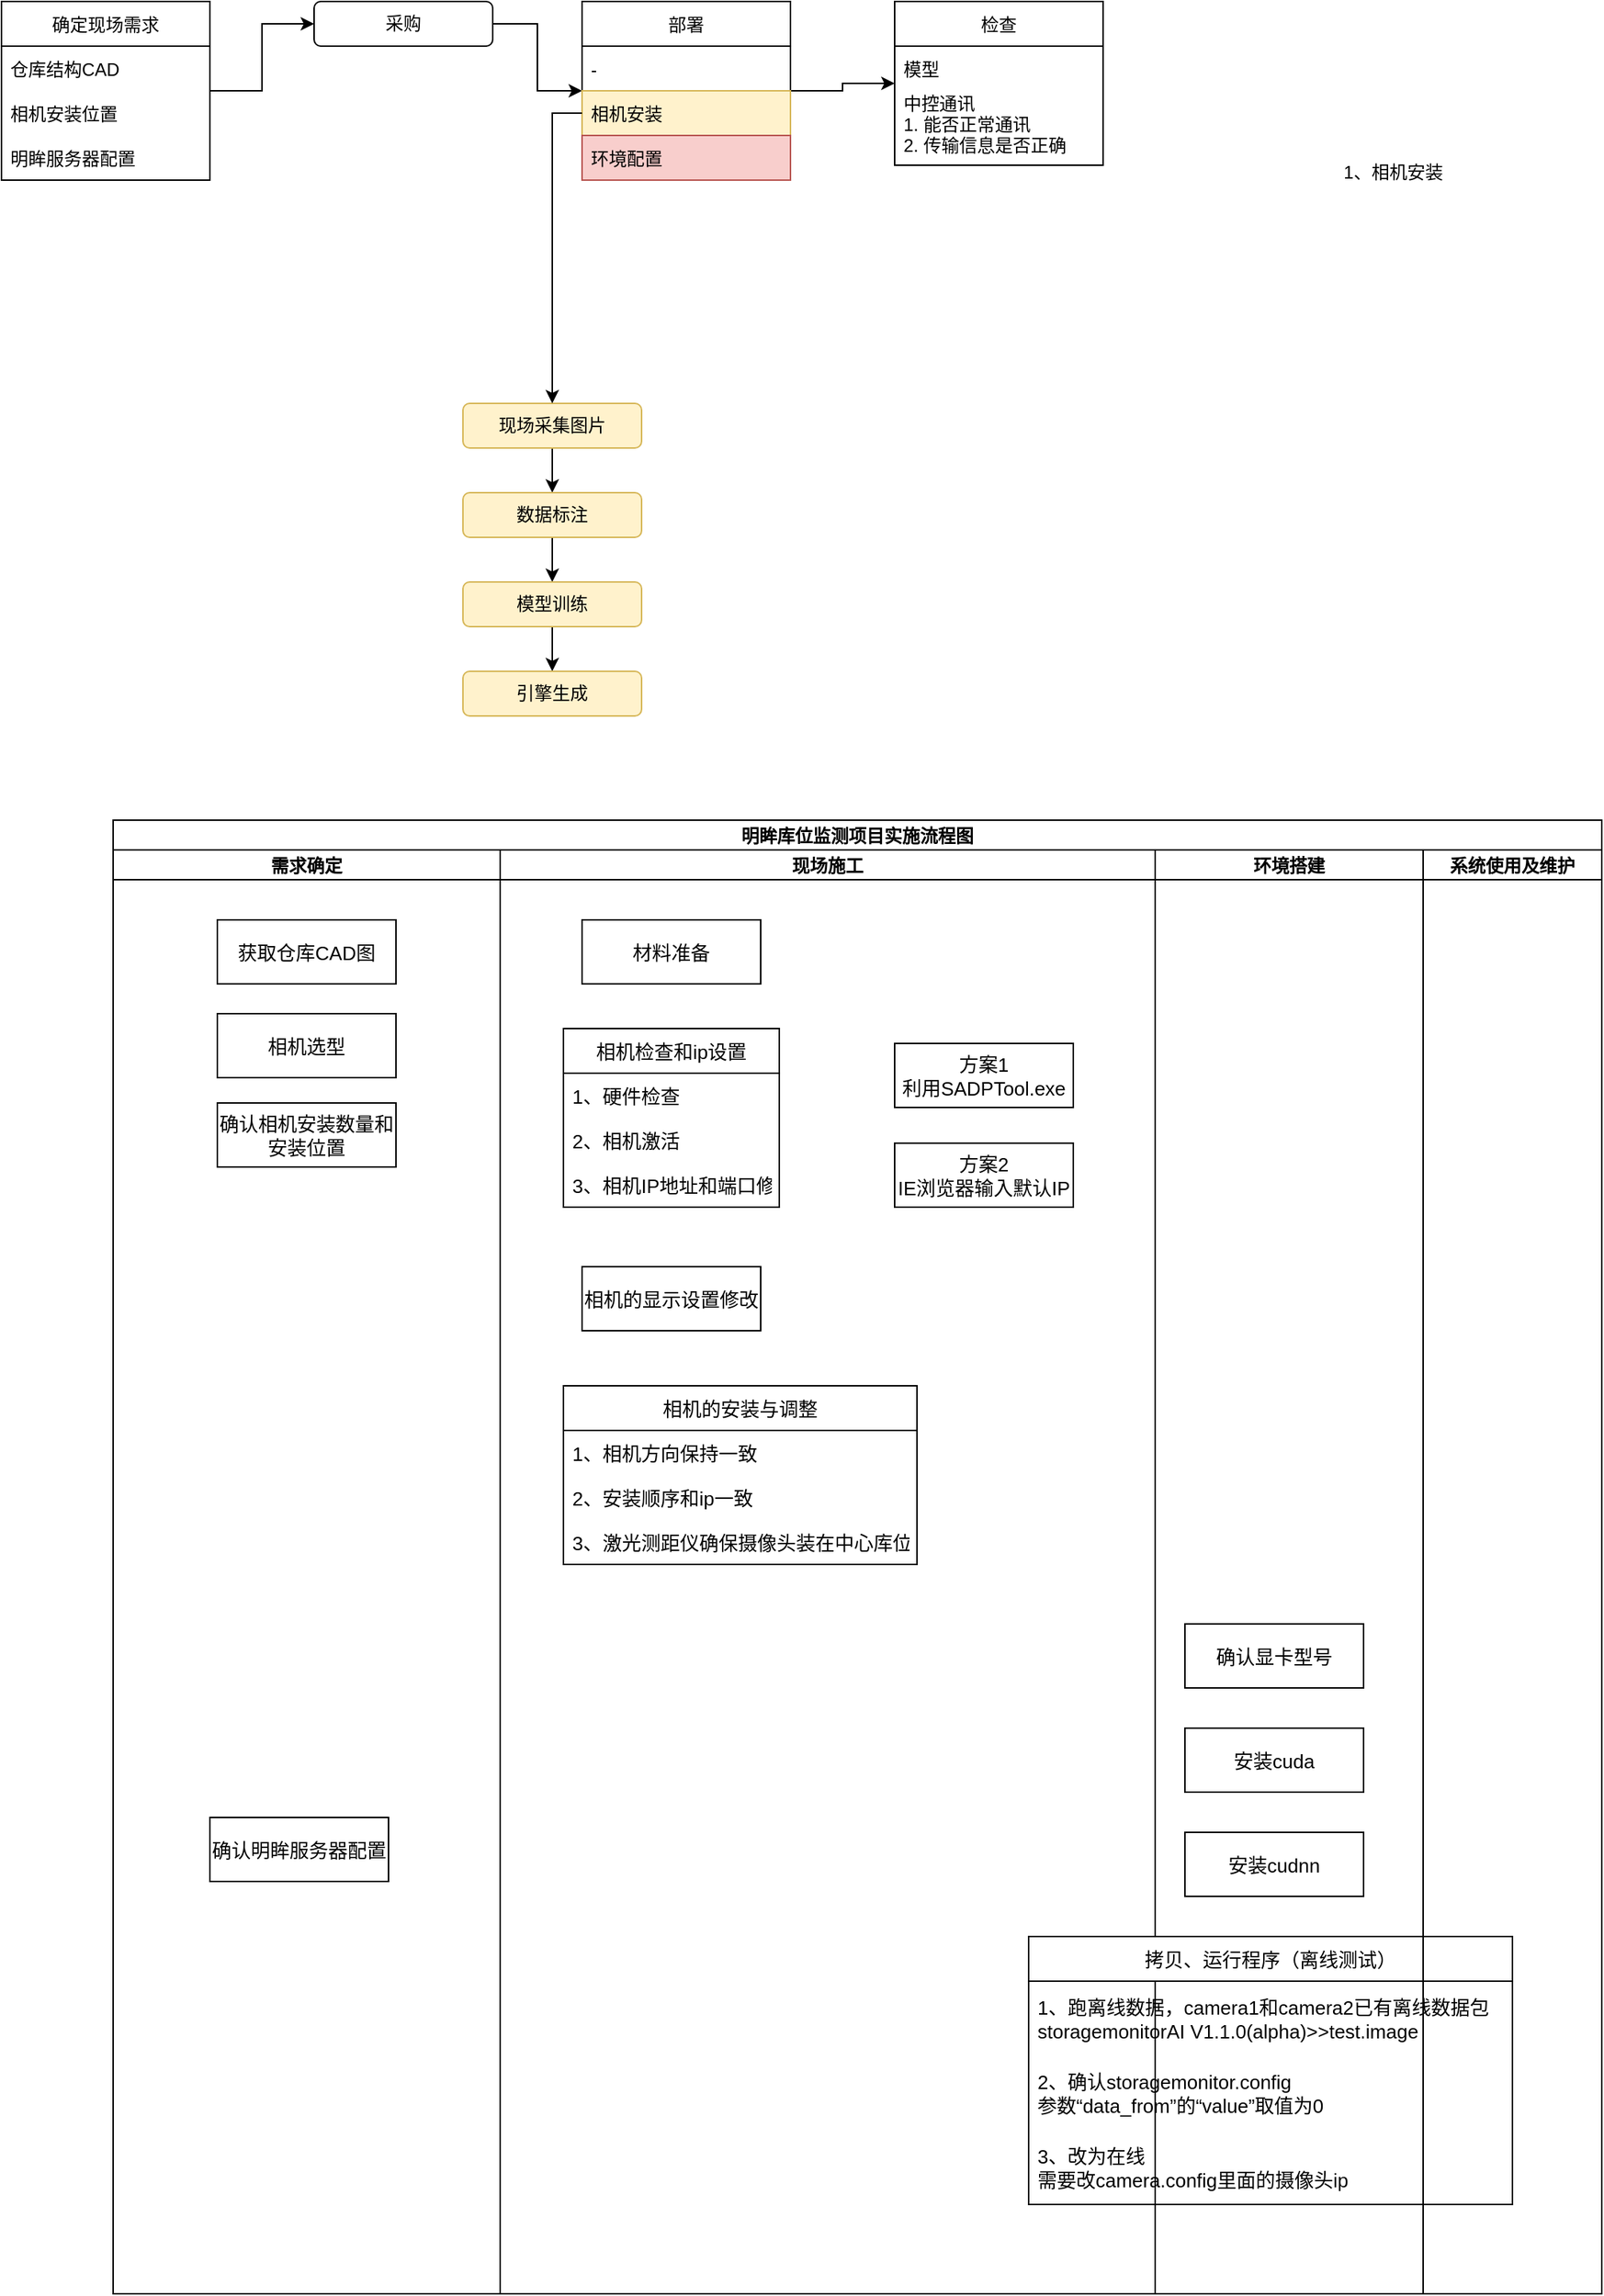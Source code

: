 <mxfile version="15.7.4" type="github" pages="2">
  <diagram id="qTN_XoGzaRHSL3tezx0D" name="Page-1">
    <mxGraphModel dx="606" dy="566" grid="1" gridSize="10" guides="1" tooltips="1" connect="1" arrows="1" fold="1" page="1" pageScale="1" pageWidth="1169" pageHeight="1654" math="0" shadow="0">
      <root>
        <mxCell id="g2Watqp7JFzsTT7KAdyt-0" />
        <mxCell id="g2Watqp7JFzsTT7KAdyt-1" parent="g2Watqp7JFzsTT7KAdyt-0" />
        <mxCell id="6f_oYXsTy6TNFd8znZWn-15" style="edgeStyle=orthogonalEdgeStyle;rounded=0;orthogonalLoop=1;jettySize=auto;html=1;entryX=0;entryY=0.5;entryDx=0;entryDy=0;" parent="g2Watqp7JFzsTT7KAdyt-1" source="6f_oYXsTy6TNFd8znZWn-1" target="6f_oYXsTy6TNFd8znZWn-9" edge="1">
          <mxGeometry relative="1" as="geometry" />
        </mxCell>
        <mxCell id="6f_oYXsTy6TNFd8znZWn-1" value="采购" style="rounded=1;whiteSpace=wrap;html=1;" parent="g2Watqp7JFzsTT7KAdyt-1" vertex="1">
          <mxGeometry x="310" y="210" width="120" height="30" as="geometry" />
        </mxCell>
        <mxCell id="6f_oYXsTy6TNFd8znZWn-14" value="" style="edgeStyle=orthogonalEdgeStyle;rounded=0;orthogonalLoop=1;jettySize=auto;html=1;" parent="g2Watqp7JFzsTT7KAdyt-1" source="6f_oYXsTy6TNFd8znZWn-4" target="6f_oYXsTy6TNFd8znZWn-1" edge="1">
          <mxGeometry relative="1" as="geometry" />
        </mxCell>
        <mxCell id="6f_oYXsTy6TNFd8znZWn-4" value="确定现场需求" style="swimlane;fontStyle=0;childLayout=stackLayout;horizontal=1;startSize=30;horizontalStack=0;resizeParent=1;resizeParentMax=0;resizeLast=0;collapsible=1;marginBottom=0;" parent="g2Watqp7JFzsTT7KAdyt-1" vertex="1">
          <mxGeometry x="100" y="210" width="140" height="120" as="geometry">
            <mxRectangle x="100" y="210" width="100" height="30" as="alternateBounds" />
          </mxGeometry>
        </mxCell>
        <mxCell id="6f_oYXsTy6TNFd8znZWn-5" value="仓库结构CAD" style="text;strokeColor=none;fillColor=none;align=left;verticalAlign=middle;spacingLeft=4;spacingRight=4;overflow=hidden;points=[[0,0.5],[1,0.5]];portConstraint=eastwest;rotatable=0;" parent="6f_oYXsTy6TNFd8znZWn-4" vertex="1">
          <mxGeometry y="30" width="140" height="30" as="geometry" />
        </mxCell>
        <mxCell id="6f_oYXsTy6TNFd8znZWn-6" value="相机安装位置" style="text;strokeColor=none;fillColor=none;align=left;verticalAlign=middle;spacingLeft=4;spacingRight=4;overflow=hidden;points=[[0,0.5],[1,0.5]];portConstraint=eastwest;rotatable=0;" parent="6f_oYXsTy6TNFd8znZWn-4" vertex="1">
          <mxGeometry y="60" width="140" height="30" as="geometry" />
        </mxCell>
        <mxCell id="6f_oYXsTy6TNFd8znZWn-7" value="明眸服务器配置" style="text;strokeColor=none;fillColor=none;align=left;verticalAlign=middle;spacingLeft=4;spacingRight=4;overflow=hidden;points=[[0,0.5],[1,0.5]];portConstraint=eastwest;rotatable=0;" parent="6f_oYXsTy6TNFd8znZWn-4" vertex="1">
          <mxGeometry y="90" width="140" height="30" as="geometry" />
        </mxCell>
        <mxCell id="gipt9TQsbMayV0EHitgy-10" style="edgeStyle=orthogonalEdgeStyle;rounded=0;orthogonalLoop=1;jettySize=auto;html=1;exitX=1;exitY=0.5;exitDx=0;exitDy=0;entryX=0;entryY=0.5;entryDx=0;entryDy=0;" edge="1" parent="g2Watqp7JFzsTT7KAdyt-1" source="6f_oYXsTy6TNFd8znZWn-9" target="gipt9TQsbMayV0EHitgy-6">
          <mxGeometry relative="1" as="geometry" />
        </mxCell>
        <mxCell id="6f_oYXsTy6TNFd8znZWn-9" value="部署" style="swimlane;fontStyle=0;childLayout=stackLayout;horizontal=1;startSize=30;horizontalStack=0;resizeParent=1;resizeParentMax=0;resizeLast=0;collapsible=1;marginBottom=0;" parent="g2Watqp7JFzsTT7KAdyt-1" vertex="1">
          <mxGeometry x="490" y="210" width="140" height="120" as="geometry">
            <mxRectangle x="490" y="210" width="60" height="30" as="alternateBounds" />
          </mxGeometry>
        </mxCell>
        <mxCell id="6f_oYXsTy6TNFd8znZWn-10" value="-" style="text;strokeColor=none;fillColor=none;align=left;verticalAlign=middle;spacingLeft=4;spacingRight=4;overflow=hidden;points=[[0,0.5],[1,0.5]];portConstraint=eastwest;rotatable=0;" parent="6f_oYXsTy6TNFd8znZWn-9" vertex="1">
          <mxGeometry y="30" width="140" height="30" as="geometry" />
        </mxCell>
        <mxCell id="6f_oYXsTy6TNFd8znZWn-11" value="相机安装" style="text;strokeColor=#d6b656;fillColor=#fff2cc;align=left;verticalAlign=middle;spacingLeft=4;spacingRight=4;overflow=hidden;points=[[0,0.5],[1,0.5]];portConstraint=eastwest;rotatable=0;" parent="6f_oYXsTy6TNFd8znZWn-9" vertex="1">
          <mxGeometry y="60" width="140" height="30" as="geometry" />
        </mxCell>
        <mxCell id="6f_oYXsTy6TNFd8znZWn-12" value="环境配置" style="text;strokeColor=#b85450;fillColor=#f8cecc;align=left;verticalAlign=middle;spacingLeft=4;spacingRight=4;overflow=hidden;points=[[0,0.5],[1,0.5]];portConstraint=eastwest;rotatable=0;" parent="6f_oYXsTy6TNFd8znZWn-9" vertex="1">
          <mxGeometry y="90" width="140" height="30" as="geometry" />
        </mxCell>
        <mxCell id="6f_oYXsTy6TNFd8znZWn-16" value="1、相机安装" style="text;html=1;strokeColor=none;fillColor=none;align=center;verticalAlign=middle;whiteSpace=wrap;rounded=0;" parent="g2Watqp7JFzsTT7KAdyt-1" vertex="1">
          <mxGeometry x="970" y="310" width="130" height="30" as="geometry" />
        </mxCell>
        <mxCell id="gipt9TQsbMayV0EHitgy-4" style="edgeStyle=orthogonalEdgeStyle;rounded=0;orthogonalLoop=1;jettySize=auto;html=1;exitX=0.5;exitY=1;exitDx=0;exitDy=0;entryX=0.5;entryY=0;entryDx=0;entryDy=0;" edge="1" parent="g2Watqp7JFzsTT7KAdyt-1" source="6f_oYXsTy6TNFd8znZWn-18" target="6f_oYXsTy6TNFd8znZWn-19">
          <mxGeometry relative="1" as="geometry" />
        </mxCell>
        <mxCell id="6f_oYXsTy6TNFd8znZWn-18" value="现场采集图片" style="rounded=1;whiteSpace=wrap;html=1;fillColor=#fff2cc;strokeColor=#d6b656;" parent="g2Watqp7JFzsTT7KAdyt-1" vertex="1">
          <mxGeometry x="410" y="480" width="120" height="30" as="geometry" />
        </mxCell>
        <mxCell id="gipt9TQsbMayV0EHitgy-5" style="edgeStyle=orthogonalEdgeStyle;rounded=0;orthogonalLoop=1;jettySize=auto;html=1;exitX=0.5;exitY=1;exitDx=0;exitDy=0;entryX=0.5;entryY=0;entryDx=0;entryDy=0;" edge="1" parent="g2Watqp7JFzsTT7KAdyt-1" source="6f_oYXsTy6TNFd8znZWn-19" target="6f_oYXsTy6TNFd8znZWn-20">
          <mxGeometry relative="1" as="geometry" />
        </mxCell>
        <mxCell id="6f_oYXsTy6TNFd8znZWn-19" value="数据标注" style="rounded=1;whiteSpace=wrap;html=1;fillColor=#fff2cc;strokeColor=#d6b656;" parent="g2Watqp7JFzsTT7KAdyt-1" vertex="1">
          <mxGeometry x="410" y="540" width="120" height="30" as="geometry" />
        </mxCell>
        <mxCell id="gipt9TQsbMayV0EHitgy-1" value="" style="edgeStyle=orthogonalEdgeStyle;rounded=0;orthogonalLoop=1;jettySize=auto;html=1;" edge="1" parent="g2Watqp7JFzsTT7KAdyt-1" source="6f_oYXsTy6TNFd8znZWn-20" target="6f_oYXsTy6TNFd8znZWn-21">
          <mxGeometry relative="1" as="geometry" />
        </mxCell>
        <mxCell id="6f_oYXsTy6TNFd8znZWn-20" value="模型训练" style="rounded=1;whiteSpace=wrap;html=1;fillColor=#fff2cc;strokeColor=#d6b656;" parent="g2Watqp7JFzsTT7KAdyt-1" vertex="1">
          <mxGeometry x="410" y="600" width="120" height="30" as="geometry" />
        </mxCell>
        <mxCell id="6f_oYXsTy6TNFd8znZWn-21" value="引擎生成" style="rounded=1;whiteSpace=wrap;html=1;fillColor=#fff2cc;strokeColor=#d6b656;" parent="g2Watqp7JFzsTT7KAdyt-1" vertex="1">
          <mxGeometry x="410" y="660" width="120" height="30" as="geometry" />
        </mxCell>
        <mxCell id="gipt9TQsbMayV0EHitgy-6" value="检查" style="swimlane;fontStyle=0;childLayout=stackLayout;horizontal=1;startSize=30;horizontalStack=0;resizeParent=1;resizeParentMax=0;resizeLast=0;collapsible=1;marginBottom=0;" vertex="1" parent="g2Watqp7JFzsTT7KAdyt-1">
          <mxGeometry x="700" y="210" width="140" height="110" as="geometry">
            <mxRectangle x="650" y="210" width="60" height="30" as="alternateBounds" />
          </mxGeometry>
        </mxCell>
        <mxCell id="gipt9TQsbMayV0EHitgy-8" value="模型" style="text;strokeColor=none;fillColor=none;align=left;verticalAlign=middle;spacingLeft=4;spacingRight=4;overflow=hidden;points=[[0,0.5],[1,0.5]];portConstraint=eastwest;rotatable=0;" vertex="1" parent="gipt9TQsbMayV0EHitgy-6">
          <mxGeometry y="30" width="140" height="30" as="geometry" />
        </mxCell>
        <mxCell id="gipt9TQsbMayV0EHitgy-9" value="中控通讯&#xa;1. 能否正常通讯&#xa;2. 传输信息是否正确&#xa;" style="text;strokeColor=none;fillColor=none;align=left;verticalAlign=middle;spacingLeft=4;spacingRight=4;overflow=hidden;points=[[0,0.5],[1,0.5]];portConstraint=eastwest;rotatable=0;" vertex="1" parent="gipt9TQsbMayV0EHitgy-6">
          <mxGeometry y="60" width="140" height="50" as="geometry" />
        </mxCell>
        <mxCell id="gipt9TQsbMayV0EHitgy-12" style="edgeStyle=orthogonalEdgeStyle;rounded=0;orthogonalLoop=1;jettySize=auto;html=1;" edge="1" parent="g2Watqp7JFzsTT7KAdyt-1" source="6f_oYXsTy6TNFd8znZWn-11" target="6f_oYXsTy6TNFd8znZWn-18">
          <mxGeometry relative="1" as="geometry" />
        </mxCell>
        <mxCell id="gipt9TQsbMayV0EHitgy-15" value="明眸库位监测项目实施流程图" style="swimlane;childLayout=stackLayout;resizeParent=1;resizeParentMax=0;startSize=20;" vertex="1" parent="g2Watqp7JFzsTT7KAdyt-1">
          <mxGeometry x="175" y="760" width="1000" height="990" as="geometry">
            <mxRectangle x="190" y="760" width="60" height="20" as="alternateBounds" />
          </mxGeometry>
        </mxCell>
        <mxCell id="gipt9TQsbMayV0EHitgy-16" value="需求确定" style="swimlane;startSize=20;" vertex="1" parent="gipt9TQsbMayV0EHitgy-15">
          <mxGeometry y="20" width="260" height="970" as="geometry" />
        </mxCell>
        <mxCell id="dJi0PhWXHKyRflDUWfFJ-1" value="获取仓库CAD图" style="rounded=0;whiteSpace=wrap;html=1;fontSize=13;" vertex="1" parent="gipt9TQsbMayV0EHitgy-16">
          <mxGeometry x="70" y="47" width="120" height="43" as="geometry" />
        </mxCell>
        <mxCell id="dJi0PhWXHKyRflDUWfFJ-7" value="确认相机安装数量和安装位置" style="rounded=0;whiteSpace=wrap;html=1;fontSize=13;" vertex="1" parent="gipt9TQsbMayV0EHitgy-16">
          <mxGeometry x="70" y="170" width="120" height="43" as="geometry" />
        </mxCell>
        <mxCell id="dJi0PhWXHKyRflDUWfFJ-8" value="确认明眸服务器配置" style="rounded=0;whiteSpace=wrap;html=1;fontSize=13;" vertex="1" parent="gipt9TQsbMayV0EHitgy-16">
          <mxGeometry x="65" y="650" width="120" height="43" as="geometry" />
        </mxCell>
        <mxCell id="dJi0PhWXHKyRflDUWfFJ-65" value="相机选型" style="rounded=0;whiteSpace=wrap;html=1;fontSize=13;" vertex="1" parent="gipt9TQsbMayV0EHitgy-16">
          <mxGeometry x="70" y="110" width="120" height="43" as="geometry" />
        </mxCell>
        <mxCell id="gipt9TQsbMayV0EHitgy-17" value="现场施工" style="swimlane;startSize=20;" vertex="1" parent="gipt9TQsbMayV0EHitgy-15">
          <mxGeometry x="260" y="20" width="440" height="970" as="geometry" />
        </mxCell>
        <mxCell id="dJi0PhWXHKyRflDUWfFJ-71" value="材料准备" style="rounded=0;whiteSpace=wrap;html=1;fontSize=13;" vertex="1" parent="gipt9TQsbMayV0EHitgy-17">
          <mxGeometry x="55" y="47" width="120" height="43" as="geometry" />
        </mxCell>
        <mxCell id="dJi0PhWXHKyRflDUWfFJ-74" value="相机检查和ip设置" style="swimlane;fontStyle=0;childLayout=stackLayout;horizontal=1;startSize=30;horizontalStack=0;resizeParent=1;resizeParentMax=0;resizeLast=0;collapsible=1;marginBottom=0;fontSize=13;" vertex="1" parent="gipt9TQsbMayV0EHitgy-17">
          <mxGeometry x="42.5" y="120" width="145" height="120" as="geometry" />
        </mxCell>
        <mxCell id="dJi0PhWXHKyRflDUWfFJ-75" value="1、硬件检查" style="text;strokeColor=none;fillColor=none;align=left;verticalAlign=middle;spacingLeft=4;spacingRight=4;overflow=hidden;points=[[0,0.5],[1,0.5]];portConstraint=eastwest;rotatable=0;fontSize=13;" vertex="1" parent="dJi0PhWXHKyRflDUWfFJ-74">
          <mxGeometry y="30" width="145" height="30" as="geometry" />
        </mxCell>
        <mxCell id="dJi0PhWXHKyRflDUWfFJ-76" value="2、相机激活" style="text;strokeColor=none;fillColor=none;align=left;verticalAlign=middle;spacingLeft=4;spacingRight=4;overflow=hidden;points=[[0,0.5],[1,0.5]];portConstraint=eastwest;rotatable=0;fontSize=13;" vertex="1" parent="dJi0PhWXHKyRflDUWfFJ-74">
          <mxGeometry y="60" width="145" height="30" as="geometry" />
        </mxCell>
        <mxCell id="dJi0PhWXHKyRflDUWfFJ-77" value="3、相机IP地址和端口修改" style="text;strokeColor=none;fillColor=none;align=left;verticalAlign=middle;spacingLeft=4;spacingRight=4;overflow=hidden;points=[[0,0.5],[1,0.5]];portConstraint=eastwest;rotatable=0;fontSize=13;" vertex="1" parent="dJi0PhWXHKyRflDUWfFJ-74">
          <mxGeometry y="90" width="145" height="30" as="geometry" />
        </mxCell>
        <mxCell id="dJi0PhWXHKyRflDUWfFJ-78" value="相机的显示设置修改" style="rounded=0;whiteSpace=wrap;html=1;fontSize=13;" vertex="1" parent="gipt9TQsbMayV0EHitgy-17">
          <mxGeometry x="55" y="280" width="120" height="43" as="geometry" />
        </mxCell>
        <mxCell id="dJi0PhWXHKyRflDUWfFJ-79" value="方案1&lt;br&gt;利用SADPTool.exe" style="rounded=0;whiteSpace=wrap;html=1;fontSize=13;" vertex="1" parent="gipt9TQsbMayV0EHitgy-17">
          <mxGeometry x="265" y="130" width="120" height="43" as="geometry" />
        </mxCell>
        <mxCell id="dJi0PhWXHKyRflDUWfFJ-80" value="方案2&lt;br&gt;IE浏览器输入默认IP" style="rounded=0;whiteSpace=wrap;html=1;fontSize=13;" vertex="1" parent="gipt9TQsbMayV0EHitgy-17">
          <mxGeometry x="265" y="197" width="120" height="43" as="geometry" />
        </mxCell>
        <mxCell id="dJi0PhWXHKyRflDUWfFJ-91" value="相机的安装与调整" style="swimlane;fontStyle=0;childLayout=stackLayout;horizontal=1;startSize=30;horizontalStack=0;resizeParent=1;resizeParentMax=0;resizeLast=0;collapsible=1;marginBottom=0;fontSize=13;" vertex="1" parent="gipt9TQsbMayV0EHitgy-17">
          <mxGeometry x="42.5" y="360" width="237.5" height="120" as="geometry" />
        </mxCell>
        <mxCell id="dJi0PhWXHKyRflDUWfFJ-92" value="1、相机方向保持一致" style="text;strokeColor=none;fillColor=none;align=left;verticalAlign=middle;spacingLeft=4;spacingRight=4;overflow=hidden;points=[[0,0.5],[1,0.5]];portConstraint=eastwest;rotatable=0;fontSize=13;" vertex="1" parent="dJi0PhWXHKyRflDUWfFJ-91">
          <mxGeometry y="30" width="237.5" height="30" as="geometry" />
        </mxCell>
        <mxCell id="dJi0PhWXHKyRflDUWfFJ-95" value="2、安装顺序和ip一致" style="text;strokeColor=none;fillColor=none;align=left;verticalAlign=middle;spacingLeft=4;spacingRight=4;overflow=hidden;points=[[0,0.5],[1,0.5]];portConstraint=eastwest;rotatable=0;fontSize=13;" vertex="1" parent="dJi0PhWXHKyRflDUWfFJ-91">
          <mxGeometry y="60" width="237.5" height="30" as="geometry" />
        </mxCell>
        <mxCell id="dJi0PhWXHKyRflDUWfFJ-93" value="3、激光测距仪确保摄像头装在中心库位" style="text;strokeColor=none;fillColor=none;align=left;verticalAlign=middle;spacingLeft=4;spacingRight=4;overflow=hidden;points=[[0,0.5],[1,0.5]];portConstraint=eastwest;rotatable=0;fontSize=13;" vertex="1" parent="dJi0PhWXHKyRflDUWfFJ-91">
          <mxGeometry y="90" width="237.5" height="30" as="geometry" />
        </mxCell>
        <mxCell id="gipt9TQsbMayV0EHitgy-18" value="环境搭建" style="swimlane;startSize=20;" vertex="1" parent="gipt9TQsbMayV0EHitgy-15">
          <mxGeometry x="700" y="20" width="180" height="970" as="geometry" />
        </mxCell>
        <mxCell id="dJi0PhWXHKyRflDUWfFJ-96" value="确认显卡型号" style="rounded=0;whiteSpace=wrap;html=1;fontSize=13;" vertex="1" parent="gipt9TQsbMayV0EHitgy-18">
          <mxGeometry x="20" y="520" width="120" height="43" as="geometry" />
        </mxCell>
        <mxCell id="dJi0PhWXHKyRflDUWfFJ-98" value="安装cuda" style="rounded=0;whiteSpace=wrap;html=1;fontSize=13;" vertex="1" parent="gipt9TQsbMayV0EHitgy-18">
          <mxGeometry x="20" y="590" width="120" height="43" as="geometry" />
        </mxCell>
        <mxCell id="dJi0PhWXHKyRflDUWfFJ-97" value="安装cudnn" style="rounded=0;whiteSpace=wrap;html=1;fontSize=13;" vertex="1" parent="gipt9TQsbMayV0EHitgy-18">
          <mxGeometry x="20" y="660" width="120" height="43" as="geometry" />
        </mxCell>
        <mxCell id="dJi0PhWXHKyRflDUWfFJ-116" value="拷贝、运行程序（离线测试）" style="swimlane;fontStyle=0;childLayout=stackLayout;horizontal=1;startSize=30;horizontalStack=0;resizeParent=1;resizeParentMax=0;resizeLast=0;collapsible=1;marginBottom=0;fontSize=13;" vertex="1" parent="gipt9TQsbMayV0EHitgy-18">
          <mxGeometry x="-85" y="730" width="325" height="180" as="geometry" />
        </mxCell>
        <mxCell id="dJi0PhWXHKyRflDUWfFJ-117" value="1、跑离线数据，camera1和camera2已有离线数据包&#xa;storagemonitorAI V1.1.0(alpha)&gt;&gt;test.image" style="text;strokeColor=none;fillColor=none;align=left;verticalAlign=middle;spacingLeft=4;spacingRight=4;overflow=hidden;points=[[0,0.5],[1,0.5]];portConstraint=eastwest;rotatable=0;fontSize=13;" vertex="1" parent="dJi0PhWXHKyRflDUWfFJ-116">
          <mxGeometry y="30" width="325" height="50" as="geometry" />
        </mxCell>
        <mxCell id="dJi0PhWXHKyRflDUWfFJ-118" value="2、确认storagemonitor.config&#xa;参数“data_from”的“value”取值为0" style="text;strokeColor=none;fillColor=none;align=left;verticalAlign=middle;spacingLeft=4;spacingRight=4;overflow=hidden;points=[[0,0.5],[1,0.5]];portConstraint=eastwest;rotatable=0;fontSize=13;" vertex="1" parent="dJi0PhWXHKyRflDUWfFJ-116">
          <mxGeometry y="80" width="325" height="50" as="geometry" />
        </mxCell>
        <mxCell id="dJi0PhWXHKyRflDUWfFJ-119" value="3、改为在线&#xa;需要改camera.config里面的摄像头ip" style="text;strokeColor=none;fillColor=none;align=left;verticalAlign=middle;spacingLeft=4;spacingRight=4;overflow=hidden;points=[[0,0.5],[1,0.5]];portConstraint=eastwest;rotatable=0;fontSize=13;" vertex="1" parent="dJi0PhWXHKyRflDUWfFJ-116">
          <mxGeometry y="130" width="325" height="50" as="geometry" />
        </mxCell>
        <mxCell id="dJi0PhWXHKyRflDUWfFJ-16" value="系统使用及维护" style="swimlane;startSize=20;" vertex="1" parent="gipt9TQsbMayV0EHitgy-15">
          <mxGeometry x="880" y="20" width="120" height="970" as="geometry" />
        </mxCell>
      </root>
    </mxGraphModel>
  </diagram>
  <diagram id="xh-GPsMhEDy-V-L50GRL" name="明眸系统安装">
    <mxGraphModel dx="435" dy="566" grid="1" gridSize="10" guides="1" tooltips="1" connect="1" arrows="1" fold="1" page="1" pageScale="1" pageWidth="1169" pageHeight="1654" math="0" shadow="0">
      <root>
        <mxCell id="wq0I0MHBkT74DeKS9PUi-0" />
        <mxCell id="wq0I0MHBkT74DeKS9PUi-1" parent="wq0I0MHBkT74DeKS9PUi-0" />
        <mxCell id="wq0I0MHBkT74DeKS9PUi-3" value="环境搭建" style="swimlane;fontStyle=0;childLayout=stackLayout;horizontal=1;startSize=30;horizontalStack=0;resizeParent=1;resizeParentMax=0;resizeLast=0;collapsible=1;marginBottom=0;" vertex="1" parent="wq0I0MHBkT74DeKS9PUi-1">
          <mxGeometry x="110" y="230" width="140" height="150" as="geometry" />
        </mxCell>
        <mxCell id="wq0I0MHBkT74DeKS9PUi-4" value="解压文件" style="text;strokeColor=none;fillColor=none;align=left;verticalAlign=middle;spacingLeft=4;spacingRight=4;overflow=hidden;points=[[0,0.5],[1,0.5]];portConstraint=eastwest;rotatable=0;" vertex="1" parent="wq0I0MHBkT74DeKS9PUi-3">
          <mxGeometry y="30" width="140" height="30" as="geometry" />
        </mxCell>
        <mxCell id="wq0I0MHBkT74DeKS9PUi-5" value="安装cuda" style="text;strokeColor=none;fillColor=none;align=left;verticalAlign=middle;spacingLeft=4;spacingRight=4;overflow=hidden;points=[[0,0.5],[1,0.5]];portConstraint=eastwest;rotatable=0;" vertex="1" parent="wq0I0MHBkT74DeKS9PUi-3">
          <mxGeometry y="60" width="140" height="30" as="geometry" />
        </mxCell>
        <mxCell id="wq0I0MHBkT74DeKS9PUi-6" value="配置cudnn" style="text;strokeColor=none;fillColor=none;align=left;verticalAlign=middle;spacingLeft=4;spacingRight=4;overflow=hidden;points=[[0,0.5],[1,0.5]];portConstraint=eastwest;rotatable=0;" vertex="1" parent="wq0I0MHBkT74DeKS9PUi-3">
          <mxGeometry y="90" width="140" height="30" as="geometry" />
        </mxCell>
        <mxCell id="wq0I0MHBkT74DeKS9PUi-13" value="配置TensorRT" style="text;strokeColor=none;fillColor=none;align=left;verticalAlign=middle;spacingLeft=4;spacingRight=4;overflow=hidden;points=[[0,0.5],[1,0.5]];portConstraint=eastwest;rotatable=0;" vertex="1" parent="wq0I0MHBkT74DeKS9PUi-3">
          <mxGeometry y="120" width="140" height="30" as="geometry" />
        </mxCell>
        <mxCell id="wq0I0MHBkT74DeKS9PUi-22" value="" style="edgeStyle=orthogonalEdgeStyle;rounded=0;orthogonalLoop=1;jettySize=auto;html=1;" edge="1" parent="wq0I0MHBkT74DeKS9PUi-1" source="wq0I0MHBkT74DeKS9PUi-18" target="wq0I0MHBkT74DeKS9PUi-20">
          <mxGeometry relative="1" as="geometry" />
        </mxCell>
        <mxCell id="wq0I0MHBkT74DeKS9PUi-18" value="生成模型" style="rounded=0;whiteSpace=wrap;html=1;" vertex="1" parent="wq0I0MHBkT74DeKS9PUi-1">
          <mxGeometry x="340" y="230" width="120" height="30" as="geometry" />
        </mxCell>
        <mxCell id="wq0I0MHBkT74DeKS9PUi-19" value="" style="endArrow=classic;html=1;rounded=0;exitX=1;exitY=0.1;exitDx=0;exitDy=0;exitPerimeter=0;entryX=0;entryY=0.5;entryDx=0;entryDy=0;" edge="1" parent="wq0I0MHBkT74DeKS9PUi-1" source="wq0I0MHBkT74DeKS9PUi-3" target="wq0I0MHBkT74DeKS9PUi-18">
          <mxGeometry width="50" height="50" relative="1" as="geometry">
            <mxPoint x="270" y="410" as="sourcePoint" />
            <mxPoint x="320" y="360" as="targetPoint" />
          </mxGeometry>
        </mxCell>
        <mxCell id="wq0I0MHBkT74DeKS9PUi-23" value="" style="edgeStyle=orthogonalEdgeStyle;rounded=0;orthogonalLoop=1;jettySize=auto;html=1;" edge="1" parent="wq0I0MHBkT74DeKS9PUi-1" source="wq0I0MHBkT74DeKS9PUi-20" target="wq0I0MHBkT74DeKS9PUi-21">
          <mxGeometry relative="1" as="geometry" />
        </mxCell>
        <mxCell id="wq0I0MHBkT74DeKS9PUi-20" value="更新许可证" style="rounded=0;whiteSpace=wrap;html=1;" vertex="1" parent="wq0I0MHBkT74DeKS9PUi-1">
          <mxGeometry x="570" y="230" width="120" height="30" as="geometry" />
        </mxCell>
        <mxCell id="wq0I0MHBkT74DeKS9PUi-21" value="运行明眸" style="rounded=0;whiteSpace=wrap;html=1;" vertex="1" parent="wq0I0MHBkT74DeKS9PUi-1">
          <mxGeometry x="800" y="230" width="120" height="30" as="geometry" />
        </mxCell>
        <mxCell id="wq0I0MHBkT74DeKS9PUi-24" value="&lt;h1&gt;CUDA&lt;/h1&gt;&lt;div&gt;NVIDIA推出的运算平台&lt;/div&gt;&lt;div&gt;通用并行运算架构&lt;/div&gt;" style="text;html=1;strokeColor=none;fillColor=none;spacing=5;spacingTop=-20;whiteSpace=wrap;overflow=hidden;rounded=0;" vertex="1" parent="wq0I0MHBkT74DeKS9PUi-1">
          <mxGeometry x="120" y="650" width="190" height="90" as="geometry" />
        </mxCell>
        <mxCell id="wq0I0MHBkT74DeKS9PUi-25" value="&lt;h1&gt;CUDNN&lt;/h1&gt;&lt;div&gt;&lt;span style=&quot;color: rgb(51 , 51 , 51) ; font-family: &amp;#34;pingfang sc&amp;#34; , &amp;#34;microsoft yahei&amp;#34; , &amp;#34;helvetica neue&amp;#34; , &amp;#34;helvetica&amp;#34; , &amp;#34;arial&amp;#34; , sans-serif ; background-color: rgb(255 , 255 , 255)&quot;&gt;&lt;font style=&quot;font-size: 13px&quot;&gt;NVIDIA CUDA® Deep Neural Network librar&lt;/font&gt;&lt;/span&gt;&lt;br&gt;&lt;/div&gt;&lt;div&gt;&lt;span style=&quot;color: rgb(51 , 51 , 51) ; font-family: &amp;#34;pingfang sc&amp;#34; , &amp;#34;microsoft yahei&amp;#34; , &amp;#34;helvetica neue&amp;#34; , &amp;#34;helvetica&amp;#34; , &amp;#34;arial&amp;#34; , sans-serif ; background-color: rgb(255 , 255 , 255)&quot;&gt;&lt;font style=&quot;font-size: 13px&quot;&gt;深度学习网络加速库&lt;/font&gt;&lt;/span&gt;&lt;/div&gt;" style="text;html=1;strokeColor=none;fillColor=none;spacing=5;spacingTop=-20;whiteSpace=wrap;overflow=hidden;rounded=0;" vertex="1" parent="wq0I0MHBkT74DeKS9PUi-1">
          <mxGeometry x="120" y="760" width="190" height="100" as="geometry" />
        </mxCell>
        <mxCell id="wq0I0MHBkT74DeKS9PUi-26" value="&lt;h1&gt;TensorRT&lt;/h1&gt;&lt;div&gt;&lt;span style=&quot;color: rgb(102 , 102 , 102) ; font-family: &amp;#34;arial&amp;#34; , &amp;#34;helvetica&amp;#34; , sans-serif ; font-size: 13px ; background-color: rgb(255 , 255 , 255)&quot;&gt;用于高性能深度学习推理的 SDK&lt;/span&gt;&lt;br&gt;&lt;/div&gt;" style="text;html=1;strokeColor=none;fillColor=none;spacing=5;spacingTop=-20;whiteSpace=wrap;overflow=hidden;rounded=0;" vertex="1" parent="wq0I0MHBkT74DeKS9PUi-1">
          <mxGeometry x="120" y="900" width="190" height="100" as="geometry" />
        </mxCell>
        <mxCell id="wq0I0MHBkT74DeKS9PUi-27" value=".wts文件哪里来" style="text;html=1;strokeColor=none;fillColor=none;align=center;verticalAlign=middle;whiteSpace=wrap;rounded=0;fontSize=13;" vertex="1" parent="wq0I0MHBkT74DeKS9PUi-1">
          <mxGeometry x="340" y="280" width="60" height="30" as="geometry" />
        </mxCell>
        <mxCell id="wq0I0MHBkT74DeKS9PUi-28" value="1200" style="text;html=1;strokeColor=none;fillColor=none;align=center;verticalAlign=middle;whiteSpace=wrap;rounded=0;fontSize=13;" vertex="1" parent="wq0I0MHBkT74DeKS9PUi-1">
          <mxGeometry x="610" y="280" width="60" height="30" as="geometry" />
        </mxCell>
      </root>
    </mxGraphModel>
  </diagram>
</mxfile>
